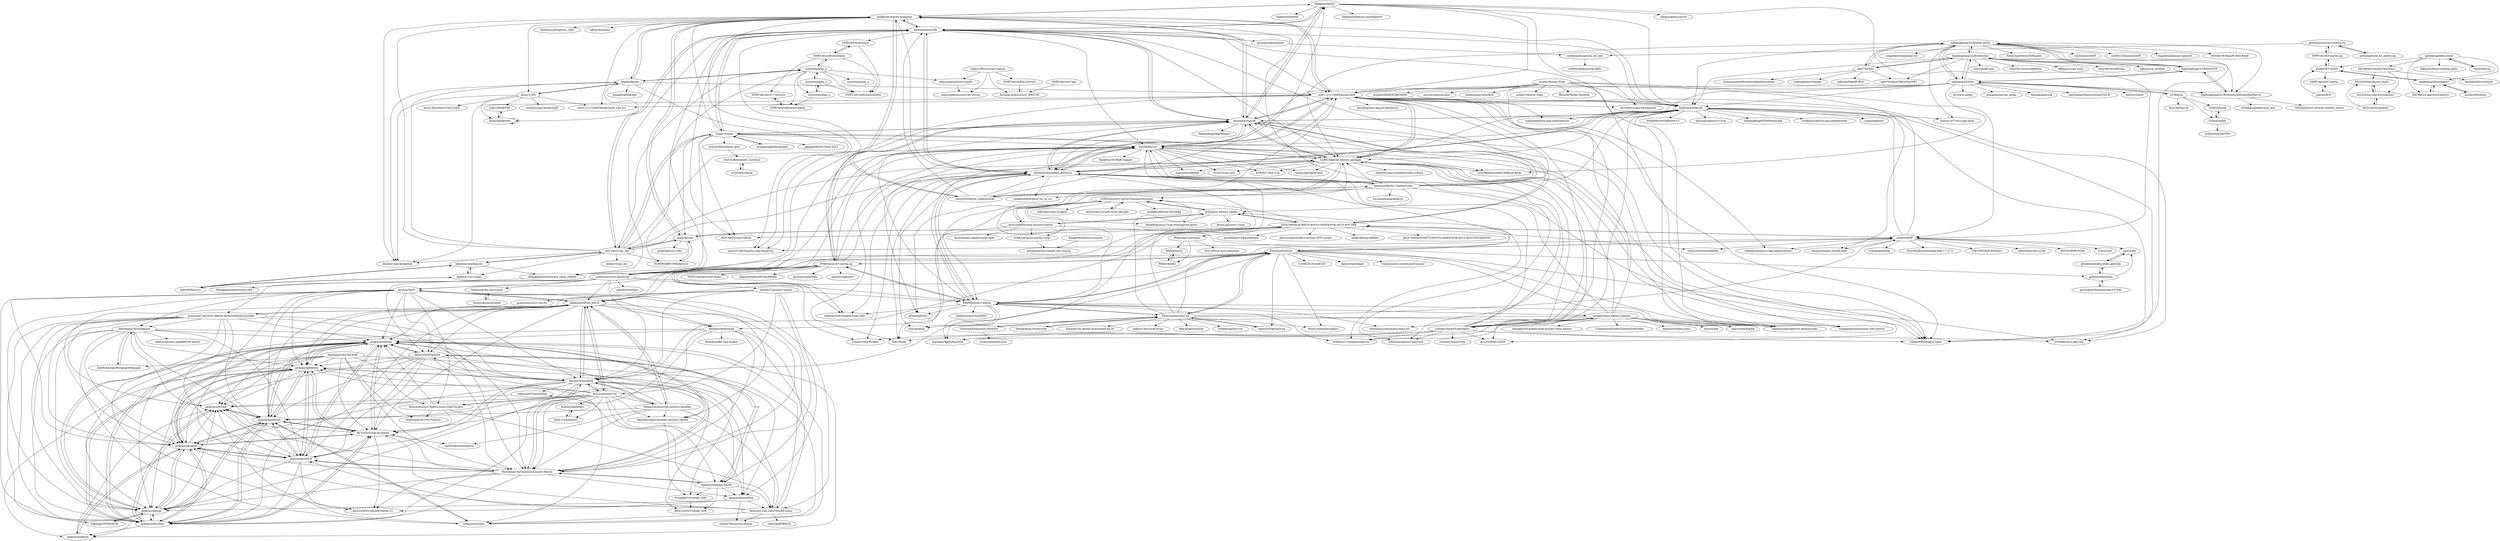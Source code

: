digraph G {
"linkease/ddnsto" -> "koolproxy/merlin-koolproxy"
"linkease/ddnsto" -> "linkease/linkease"
"linkease/ddnsto" -> "koolshare/armsoft"
"linkease/ddnsto" -> "tty228/luci-app-wechatpush" ["e"=1]
"linkease/ddnsto" -> "koolshare/ledesoft"
"linkease/ddnsto" -> "linkease/readynas-easyexplorer"
"linkease/ddnsto" -> "user1121114685/koolproxyR"
"linkease/ddnsto" -> "koolshare/rogsoft"
"linkease/ddnsto" -> "xzhih/ONMP"
"linkease/ddnsto" -> "clangcn/game-server" ["e"=1]
"hq450/fancyss" -> "hq450/fancyss_history_package"
"hq450/fancyss" -> "koolshare/koolshare.github.io"
"hq450/fancyss" -> "koolshare/rogsoft"
"hq450/fancyss" -> "vernesong/OpenClash" ["e"=1]
"hq450/fancyss" -> "h2y/Shadowrocket-ADBlock-Rules" ["e"=1]
"hq450/fancyss" -> "AUK9527/Are-u-ok" ["e"=1]
"hq450/fancyss" -> "ACL4SSR/ACL4SSR" ["e"=1]
"hq450/fancyss" -> "gfwlist/gfwlist" ["e"=1]
"hq450/fancyss" -> "xiaorouji/openwrt-passwall" ["e"=1]
"hq450/fancyss" -> "lhie1/Rules" ["e"=1]
"hq450/fancyss" -> "coolsnowwolf/lede" ["e"=1]
"hq450/fancyss" -> "Hackl0us/SS-Rule-Snippet" ["e"=1]
"hq450/fancyss" -> "v2ray/v2ray-core" ["e"=1]
"hq450/fancyss" -> "ConnersHua/Profiles" ["e"=1]
"hq450/fancyss" -> "shadowsocks/shadowsocks-libev" ["e"=1]
"hq450/fancyss_history_package" -> "hq450/fancyss"
"hq450/fancyss_history_package" -> "koolshare/koolshare.github.io"
"hq450/fancyss_history_package" -> "koolshare/rogsoft"
"hq450/fancyss_history_package" -> "vernesong/OpenClash" ["e"=1]
"hq450/fancyss_history_package" -> "AUK9527/Are-u-ok" ["e"=1]
"hq450/fancyss_history_package" -> "user1121114685/koolproxyR"
"hq450/fancyss_history_package" -> "ACL4SSR/ACL4SSR" ["e"=1]
"hq450/fancyss_history_package" -> "coolsnowwolf/lede" ["e"=1]
"hq450/fancyss_history_package" -> "h2y/Shadowrocket-ADBlock-Rules" ["e"=1]
"hq450/fancyss_history_package" -> "xiaorouji/openwrt-passwall" ["e"=1]
"hq450/fancyss_history_package" -> "lhie1/Rules" ["e"=1]
"hq450/fancyss_history_package" -> "shadowsocksrr/shadowsocksr-csharp" ["e"=1]
"hq450/fancyss_history_package" -> "gfwlist/gfwlist" ["e"=1]
"hq450/fancyss_history_package" -> "ronggang/transmission-web-control" ["e"=1]
"hq450/fancyss_history_package" -> "v2ray/v2ray-core" ["e"=1]
"bigdongdongCLUB/welcome" -> "bigdongdongCLUB/hello-world"
"bigdongdongCLUB/welcome" -> "bigdongdongCLUB/newGCP"
"bigdongdongCLUB/welcome" -> "allenking1028/ss"
"bigdongdongCLUB/welcome" -> "iwestlin/gd-utils" ["e"=1]
"bigdongdongCLUB/welcome" -> "koolshare/ledesoft"
"bigdongdongCLUB/welcome" -> "bigdongdongCLUB/GoodGoodStudyDayDayUp"
"bigdongdongCLUB/welcome" -> "ligl0702/Pan"
"bigdongdongCLUB/welcome" -> "tindy2013/stairspeedtest" ["e"=1]
"bigdongdongCLUB/welcome" -> "ligl0702/HowToBuyYourVPS"
"bigdongdongCLUB/welcome" -> "cgkings/script-store" ["e"=1]
"bigdongdongCLUB/welcome" -> "xyou365/AutoRclone" ["e"=1]
"bigdongdongCLUB/welcome" -> "cgkings/cg_shellbot" ["e"=1]
"bigdongdongCLUB/hello-world" -> "bigdongdongCLUB/welcome"
"bigdongdongCLUB/hello-world" -> "bigdongdongCLUB/newGCP"
"bigdongdongCLUB/hello-world" -> "allenking1028/ss"
"bigdongdongCLUB/hello-world" -> "koolshare/ledesoft"
"bigdongdongCLUB/hello-world" -> "songchenwen/nanopi-r2s" ["e"=1]
"bigdongdongCLUB/hello-world" -> "SukkaW/Koolshare-Clash" ["e"=1]
"bigdongdongCLUB/hello-world" -> "frainzy1477/luci-app-clash" ["e"=1]
"bigdongdongCLUB/hello-world" -> "bigdongdongCLUB/GoodGoodStudyDayDayUp"
"bigdongdongCLUB/hello-world" -> "NyanChanMeow/SSRSpeed" ["e"=1]
"bigdongdongCLUB/hello-world" -> "ligl0702/Pan"
"bigdongdongCLUB/hello-world" -> "hq450/fancyss_history_package"
"bigdongdongCLUB/hello-world" -> "QiuSimons/YAOF" ["e"=1]
"bigdongdongCLUB/hello-world" -> "nzw9314/QuantumultX" ["e"=1]
"bigdongdongCLUB/hello-world" -> "stupidloud/nanopi-openwrt" ["e"=1]
"bigdongdongCLUB/hello-world" -> "DHDAXCW/NanoPi-R4S-R4SE" ["e"=1]
"user1121114685/koolproxyR" -> "koolshare/ledesoft"
"user1121114685/koolproxyR" -> "SukkaW/Koolshare-Clash" ["e"=1]
"user1121114685/koolproxyR" -> "koolproxy/merlin-koolproxy"
"user1121114685/koolproxyR" -> "maxlicheng/luci-app-unblockmusic" ["e"=1]
"user1121114685/koolproxyR" -> "ilxp/luci-app-ikoolproxy" ["e"=1]
"user1121114685/koolproxyR" -> "hq450/fancyss_history_package"
"user1121114685/koolproxyR" -> "koolshare/koolshare.github.io"
"user1121114685/koolproxyR" -> "openwrt-develop/luci-app-koolproxy" ["e"=1]
"user1121114685/koolproxyR" -> "rufengsuixing/luci-app-adguardhome" ["e"=1]
"user1121114685/koolproxyR" -> "user1121114685/koolproxyR_rule_list" ["e"=1]
"user1121114685/koolproxyR" -> "koolshare/rogsoft"
"user1121114685/koolproxyR" -> "jerrykuku/luci-app-jd-dailybonus" ["e"=1]
"user1121114685/koolproxyR" -> "jerrykuku/luci-app-vssr" ["e"=1]
"user1121114685/koolproxyR" -> "tty228/luci-app-wechatpush" ["e"=1]
"user1121114685/koolproxyR" -> "hq450/fancyss"
"RMerl/asuswrt-merlin.ng" -> "RMerl/asuswrt-merlin"
"RMerl/asuswrt-merlin.ng" -> "gnuton/asuswrt-merlin.ng"
"RMerl/asuswrt-merlin.ng" -> "Entware/Entware"
"RMerl/asuswrt-merlin.ng" -> "hq450/fancyss"
"RMerl/asuswrt-merlin.ng" -> "koolshare/rogsoft"
"RMerl/asuswrt-merlin.ng" -> "koolshare/koolshare.github.io"
"RMerl/asuswrt-merlin.ng" -> "Adamm00/IPSet_ASUS"
"RMerl/asuswrt-merlin.ng" -> "hq450/fancyss_history_package"
"RMerl/asuswrt-merlin.ng" -> "openwrt/openwrt" ["e"=1]
"RMerl/asuswrt-merlin.ng" -> "koolshare/armsoft"
"RMerl/asuswrt-merlin.ng" -> "jackyaz/YazFi"
"RMerl/asuswrt-merlin.ng" -> "shadowsocks/shadowsocks-libev" ["e"=1]
"RMerl/asuswrt-merlin.ng" -> "DNSCrypt/dnscrypt-proxy" ["e"=1]
"RMerl/asuswrt-merlin.ng" -> "AdguardTeam/AdGuardHome" ["e"=1]
"RMerl/asuswrt-merlin.ng" -> "pymumu/smartdns" ["e"=1]
"JACK-THINK/SCRIPTS-BOOTLOADER-FOR-ASUS-ROUTER" -> "gygy/asus_factory_image"
"JACK-THINK/SCRIPTS-BOOTLOADER-FOR-ASUS-ROUTER" -> "JackMerlin/USBAccelerator"
"JACK-THINK/SCRIPTS-BOOTLOADER-FOR-ASUS-ROUTER" -> "KOP-XIAO/Clash-Merlin" ["e"=1]
"JACK-THINK/SCRIPTS-BOOTLOADER-FOR-ASUS-ROUTER" -> "qxzg/Actions"
"JACK-THINK/SCRIPTS-BOOTLOADER-FOR-ASUS-ROUTER" -> "zwmscorm/sharealiddns" ["e"=1]
"JACK-THINK/SCRIPTS-BOOTLOADER-FOR-ASUS-ROUTER" -> "koolshare/rogsoft"
"JACK-THINK/SCRIPTS-BOOTLOADER-FOR-ASUS-ROUTER" -> "xzhih/ONMP"
"JACK-THINK/SCRIPTS-BOOTLOADER-FOR-ASUS-ROUTER" -> "phorcys/merlin-BJ-Unicomm-IPTV-scripts" ["e"=1]
"JACK-THINK/SCRIPTS-BOOTLOADER-FOR-ASUS-ROUTER" -> "decoderman/amtm"
"JACK-THINK/SCRIPTS-BOOTLOADER-FOR-ASUS-ROUTER" -> "zw963/asuswrt-merlin-transparent-proxy"
"JACK-THINK/SCRIPTS-BOOTLOADER-FOR-ASUS-ROUTER" -> "uxber/AdGuardHome" ["e"=1]
"JACK-THINK/SCRIPTS-BOOTLOADER-FOR-ASUS-ROUTER" -> "flyhigherpi/merlinclash_clash_related"
"JACK-THINK/SCRIPTS-BOOTLOADER-FOR-ASUS-ROUTER" -> "JACK-THINK/SCRIPTS-BOOTLOADER-FOR-ASUS-ROUTER-ADDONS"
"JACK-THINK/SCRIPTS-BOOTLOADER-FOR-ASUS-ROUTER" -> "Adamm00/IPSet_ASUS"
"JACK-THINK/SCRIPTS-BOOTLOADER-FOR-ASUS-ROUTER" -> "RMerl/am-toolchains"
"Entware/Entware" -> "Entware/Entware-ng"
"Entware/Entware" -> "RMerl/asuswrt-merlin.ng"
"Entware/Entware" -> "xzhih/ONMP"
"Entware/Entware" -> "RMerl/asuswrt-merlin"
"Entware/Entware" -> "SynoCommunity/spksrc" ["e"=1]
"Entware/Entware" -> "Adamm00/IPSet_ASUS"
"Entware/Entware" -> "Optware/Optware-ng"
"Entware/Entware" -> "JACK-THINK/SCRIPTS-BOOTLOADER-FOR-ASUS-ROUTER"
"Entware/Entware" -> "ronggang/transmission-web-control" ["e"=1]
"Entware/Entware" -> "openwrt/packages" ["e"=1]
"Entware/Entware" -> "decoderman/amtm"
"Entware/Entware" -> "transmission-remote-gui/transgui" ["e"=1]
"Entware/Entware" -> "jerrykuku/luci-app-vssr" ["e"=1]
"Entware/Entware" -> "CoreELEC/CoreELEC" ["e"=1]
"Entware/Entware" -> "shadowsocks/openwrt-shadowsocks" ["e"=1]
"gnuton/asuswrt-merlin.ng" -> "RMerl/asuswrt-merlin.ng"
"gnuton/asuswrt-merlin.ng" -> "Adamm00/IPSet_ASUS"
"gnuton/asuswrt-merlin.ng" -> "RMerl/asuswrt-merlin"
"gnuton/asuswrt-merlin.ng" -> "jackyaz/YazFi"
"gnuton/asuswrt-merlin.ng" -> "koolshare/rogsoft"
"gnuton/asuswrt-merlin.ng" -> "jumpsmm7/Asuswrt-Merlin-AdGuardHome-Installer"
"gnuton/asuswrt-merlin.ng" -> "Entware/Entware"
"gnuton/asuswrt-merlin.ng" -> "Vaskivskyi/ha-asusrouter"
"gnuton/asuswrt-merlin.ng" -> "decoderman/amtm"
"gnuton/asuswrt-merlin.ng" -> "john9527/asuswrt-merlin"
"gnuton/asuswrt-merlin.ng" -> "hq450/fancyss"
"gnuton/asuswrt-merlin.ng" -> "nextdns/nextdns" ["e"=1]
"gnuton/asuswrt-merlin.ng" -> "koolshare/armsoft"
"gnuton/asuswrt-merlin.ng" -> "JACK-THINK/SCRIPTS-BOOTLOADER-FOR-ASUS-ROUTER"
"gnuton/asuswrt-merlin.ng" -> "dave14305/FlexQoS"
"jackyaz/scMerlin" -> "jackyaz/spdMerlin"
"jackyaz/scMerlin" -> "jackyaz/connmon"
"jackyaz/scMerlin" -> "jackyaz/ntpMerlin"
"jackyaz/scMerlin" -> "jackyaz/uiDivStats"
"jackyaz/scMerlin" -> "jackyaz/vpnmgr"
"jackyaz/scMerlin" -> "jackyaz/YazDHCP"
"jackyaz/scMerlin" -> "jackyaz/uiScribe"
"jackyaz/scMerlin" -> "de-vnull/vnstat-on-merlin"
"jackyaz/scMerlin" -> "cynicastic/scribe"
"jackyaz/scMerlin" -> "MartineauUK/Unbound-Asuswrt-Merlin"
"jackyaz/scMerlin" -> "dave14305/FlexQoS"
"jackyaz/scMerlin" -> "jackyaz/modmon"
"allenking1028/ss" -> "bigdongdongCLUB/newGCP"
"allenking1028/ss" -> "bigdongdongCLUB/welcome"
"allenking1028/ss" -> "bigdongdongCLUB/hello-world"
"allenking1028/ss" -> "bigdongdongCLUB/GoodGoodStudyDayDayUp"
"allenking1028/ss" -> "qinyuhang/ShadowsocksX-NG-R" ["e"=1]
"allenking1028/ss" -> "233boy/ss"
"allenking1028/ss" -> "2dust/v2rayN" ["e"=1]
"allenking1028/ss" -> "koolshare/koolshare.github.io"
"allenking1028/ss" -> "hq450/fancyss_history_package"
"allenking1028/ss" -> "orvice/ss-panel" ["e"=1]
"allenking1028/ss" -> "hongwenjun/vps_setup" ["e"=1]
"allenking1028/ss" -> "user1121114685/koolproxyR"
"allenking1028/ss" -> "koolshare/ledesoft"
"allenking1028/ss" -> "h2y/Shadowrocket-ADBlock-Rules" ["e"=1]
"allenking1028/ss" -> "txthinking/brook" ["e"=1]
"bigdongdongCLUB/newGCP" -> "bigdongdongCLUB/welcome"
"bigdongdongCLUB/newGCP" -> "allenking1028/ss"
"bigdongdongCLUB/newGCP" -> "bigdongdongCLUB/GoodGoodStudyDayDayUp"
"bigdongdongCLUB/newGCP" -> "bigdongdongCLUB/hello-world"
"koolshare/armsoft" -> "koolshare/rogsoft"
"koolshare/armsoft" -> "koolshare/koolshare.github.io"
"koolshare/armsoft" -> "koolproxy/merlin-koolproxy"
"koolshare/armsoft" -> "hq450/fancyss"
"koolshare/armsoft" -> "user1121114685/koolproxyR"
"koolshare/armsoft" -> "hq450/fancyss_history_package"
"koolshare/armsoft" -> "koolshare/ledesoft"
"koolshare/armsoft" -> "vxiaov/vClash"
"koolshare/armsoft" -> "KOP-XIAO/Clash-Merlin" ["e"=1]
"koolshare/armsoft" -> "koolshare/koolcenter"
"koolshare/armsoft" -> "cary-sas/v2ray_bin"
"koolshare/armsoft" -> "SukkaW/Koolshare-Clash" ["e"=1]
"koolshare/armsoft" -> "linkease/ddnsto"
"koolshare/armsoft" -> "SWRT-dev/softcenter"
"koolshare/armsoft" -> "flyhigherpi/merlinclash_clash_related"
"SWRT-dev/K3-merlin.ng" -> "paldier/K3-merlin"
"SWRT-dev/K3-merlin.ng" -> "ghostnup/asuswrt-merlin.ng"
"Xentrk/Asuswrt-Merlin-Linux-Shell-Scripts" -> "Xentrk/nvram-save-restore-utility"
"Xentrk/Asuswrt-Merlin-Linux-Shell-Scripts" -> "de-vnull/vnstat-on-merlin"
"Xentrk/Asuswrt-Merlin-Linux-Shell-Scripts" -> "MartineauUK/VPN-Failover"
"Xentrk/Asuswrt-Merlin-Linux-Shell-Scripts" -> "jackyaz/scMerlin"
"decoderman/amtm" -> "Adamm00/IPSet_ASUS"
"decoderman/amtm" -> "MartineauUK/Unbound-Asuswrt-Merlin"
"decoderman/amtm" -> "jackyaz/spdMerlin"
"decoderman/amtm" -> "jackyaz/scMerlin"
"decoderman/amtm" -> "ttgapers/cakeqos-merlin"
"decoderman/amtm" -> "kvic-z/pixelserv-tls"
"decoderman/amtm" -> "jackyaz/YazDHCP"
"decoderman/amtm" -> "jackyaz/connmon"
"decoderman/amtm" -> "thuantran/dnscrypt-asuswrt-installer"
"decoderman/amtm" -> "de-vnull/vnstat-on-merlin"
"decoderman/amtm" -> "jackyaz/uiDivStats"
"decoderman/amtm" -> "dave14305/FlexQoS"
"decoderman/amtm" -> "Xentrk/Stubby-Installer-Asuswrt-Merlin"
"decoderman/amtm" -> "Adamm00/amcfwm"
"decoderman/amtm" -> "Adamm00/ChannelHog"
"233boy/ss" -> "233boy/brook"
"233boy/ss" -> "233boy/caddy"
"233boy/ss" -> "allenking1028/ss"
"233boy/ss" -> "flyzy2005/ss-fly" ["e"=1]
"heweiye/Merlin_Shadowsocks" -> "koolshare/koolshare.github.io"
"heweiye/Merlin_Shadowsocks" -> "hq450/fancyss"
"heweiye/Merlin_Shadowsocks" -> "hq450/fancyss_history_package"
"heweiye/Merlin_Shadowsocks" -> "onekeyshell/kcptun_for_ss_ssr" ["e"=1]
"heweiye/Merlin_Shadowsocks" -> "wbcyclist/merlin_shadowsocks"
"heweiye/Merlin_Shadowsocks" -> "user1121114685/koolproxyR"
"heweiye/Merlin_Shadowsocks" -> "koolshare/armsoft"
"heweiye/Merlin_Shadowsocks" -> "koolshare/rogsoft"
"heweiye/Merlin_Shadowsocks" -> "zw963/asuswrt-merlin-transparent-proxy"
"heweiye/Merlin_Shadowsocks" -> "SukkaW/Koolshare-Clash" ["e"=1]
"heweiye/Merlin_Shadowsocks" -> "koolproxy/merlin-koolproxy"
"heweiye/Merlin_Shadowsocks" -> "RMerl/asuswrt-merlin"
"heweiye/Merlin_Shadowsocks" -> "koolshare/ledesoft"
"heweiye/Merlin_Shadowsocks" -> "gygy/asus_factory_image"
"heweiye/Merlin_Shadowsocks" -> "tcp-nanqinlang/general" ["e"=1]
"Acris/shadowsocks-asuswrt-merlin" -> "zw963/asuswrt-merlin-transparent-proxy"
"Acris/shadowsocks-asuswrt-merlin" -> "Acris/docker-shadowsocks-libev" ["e"=1]
"Acris/shadowsocks-asuswrt-merlin" -> "gygy/asus_factory_image"
"Acris/shadowsocks-asuswrt-merlin" -> "zw963/asuswrt-merlin-v2ray"
"Acris/shadowsocks-asuswrt-merlin" -> "Xentrk/x3mRouting"
"Acris/shadowsocks-asuswrt-merlin" -> "gxfxyz/unblockchn"
"gxfxyz/unblockchn" -> "glucee/unblock_youku_gateway"
"gxfxyz/unblockchn" -> "gaocuo/fic"
"gxfxyz/unblockchn" -> "groundcat/Shadowsocks-CN-PAC"
"monlor/Monlor-Tools" -> "monlor/MIXBOX-ARCHIVE" ["e"=1]
"monlor/Monlor-Tools" -> "misstar/misstartools"
"monlor/Monlor-Tools" -> "blademainer/miwifi-ss" ["e"=1]
"monlor/Monlor-Tools" -> "xzhih/ONMP"
"monlor/Monlor-Tools" -> "monlor/Misstar-Tools"
"monlor/Monlor-Tools" -> "user1121114685/koolproxyR"
"monlor/Monlor-Tools" -> "clangcn/onekey-install-shell" ["e"=1]
"monlor/Monlor-Tools" -> "fffonion/Xunlei-Fastdick" ["e"=1]
"monlor/Monlor-Tools" -> "shadowsocks/openwrt-shadowsocks" ["e"=1]
"monlor/Monlor-Tools" -> "koolshare/ledesoft"
"monlor/Monlor-Tools" -> "yuliskov/SmartTubeLegacy"
"wbcyclist/merlin_shadowsocks" -> "koolproxy/merlin-koolproxy"
"wbcyclist/merlin_shadowsocks" -> "heweiye/Merlin_Shadowsocks"
"wbcyclist/merlin_shadowsocks" -> "koolshare/koolshare.github.io"
"wbcyclist/merlin_shadowsocks" -> "koolshare/armsoft"
"wbcyclist/merlin_shadowsocks" -> "linkease/ddnsto"
"wbcyclist/merlin_shadowsocks" -> "user1121114685/koolproxyR"
"babylife/fancyss" -> "alalbb313/ss-trojan"
"babylife/fancyss" -> "idealism-xxm/fancyss"
"Xentrk/x3mRouting" -> "jackyaz/vpnmgr"
"Xentrk/x3mRouting" -> "de-vnull/vnstat-on-merlin"
"Xentrk/x3mRouting" -> "jackyaz/scMerlin"
"Xentrk/x3mRouting" -> "Xentrk/Asuswrt-Merlin-Linux-Shell-Scripts"
"Xentrk/x3mRouting" -> "cynicastic/scribe"
"Xentrk/x3mRouting" -> "MartineauUK/Unbound-Asuswrt-Merlin"
"Xentrk/x3mRouting" -> "Xentrk/nvram-save-restore-utility"
"Xentrk/x3mRouting" -> "Xentrk/netflix-vpn-bypass"
"MartineauUK/Chk-WAN" -> "MartineauUK/Unbound-Asuswrt-Merlin"
"MartineauUK/Chk-WAN" -> "jackyaz/vpnmgr"
"MartineauUK/Chk-WAN" -> "Adamm00/amcfwm"
"MartineauUK/Chk-WAN" -> "Xentrk/Asuswrt-Merlin-Linux-Shell-Scripts"
"MartineauUK/Chk-WAN" -> "jackyaz/spdMerlin"
"MartineauUK/Chk-WAN" -> "jackyaz/uiScribe"
"MartineauUK/Chk-WAN" -> "MartineauUK/VPN-Failover"
"MartineauUK/Chk-WAN" -> "jackyaz/connmon"
"MartineauUK/Chk-WAN" -> "ZebMcKayhan/WireguardManager"
"MartineauUK/Chk-WAN" -> "de-vnull/vnstat-on-merlin"
"jackyaz/spdMerlin" -> "jackyaz/scMerlin"
"jackyaz/spdMerlin" -> "jackyaz/connmon"
"jackyaz/spdMerlin" -> "jackyaz/ntpMerlin"
"jackyaz/spdMerlin" -> "jackyaz/uiDivStats"
"jackyaz/spdMerlin" -> "de-vnull/vnstat-on-merlin"
"jackyaz/spdMerlin" -> "jackyaz/YazDHCP"
"jackyaz/spdMerlin" -> "jackyaz/uiScribe"
"jackyaz/spdMerlin" -> "jackyaz/modmon"
"jackyaz/spdMerlin" -> "jackyaz/vpnmgr"
"jackyaz/spdMerlin" -> "cynicastic/scribe"
"jackyaz/spdMerlin" -> "decoderman/amtm"
"jackyaz/connmon" -> "jackyaz/uiDivStats"
"jackyaz/connmon" -> "jackyaz/scMerlin"
"jackyaz/connmon" -> "jackyaz/spdMerlin"
"jackyaz/connmon" -> "jackyaz/ntpMerlin"
"jackyaz/connmon" -> "jackyaz/modmon"
"jackyaz/connmon" -> "jackyaz/uiScribe"
"jackyaz/connmon" -> "de-vnull/vnstat-on-merlin"
"jackyaz/connmon" -> "jackyaz/vpnmgr"
"jackyaz/connmon" -> "jackyaz/YazDHCP"
"bigdongdongCLUB/GoodGoodStudyDayDayUp" -> "bigdongdongCLUB/newGCP"
"bigdongdongCLUB/GoodGoodStudyDayDayUp" -> "Mrmineduce21/Oracle_OneKey_Active" ["e"=1]
"bigdongdongCLUB/GoodGoodStudyDayDayUp" -> "n0thing2speak/oracle_arm" ["e"=1]
"paldier/K3-merlin" -> "SWRT-dev/K3-merlin.ng"
"paldier/K3-merlin" -> "updateing/k3screenctrl"
"paldier/K3-merlin" -> "SWRT-dev/K3C-merlin"
"lukasz1992/asuswrt-xiaomi" -> "SWRT-dev/ac85p-asuswrt"
"lukasz1992/asuswrt-xiaomi" -> "ferhung-mtk/asuswrt_RM2100"
"lukasz1992/asuswrt-xiaomi" -> "stkuroneko/asuswrt-modx"
"lukasz1992/asuswrt-xiaomi" -> "stkuroneko/asuswrt-mt7621at"
"glucee/unblock_youku_gateway" -> "gxfxyz/unblockchn"
"glucee/unblock_youku_gateway" -> "gaocuo/fic"
"groundcat/Shadowsocks-CN-PAC" -> "gxfxyz/unblockchn"
"tossp/lede-k3" -> "updateing/lede-source"
"SWRT-dev/softcenterarm" -> "SWRT-dev/softcenter"
"SWRT-dev/softcenterarm" -> "zusterben/plan_b"
"SWRT-dev/softcenterarm" -> "SWRT-dev/softcenterarm64"
"SWRT-dev/softcenterarm" -> "SWRT-dev/acrh17-asuswrt"
"jackyaz/YazFi" -> "jackyaz/scMerlin"
"jackyaz/YazFi" -> "jackyaz/spdMerlin"
"jackyaz/YazFi" -> "jackyaz/YazDHCP"
"jackyaz/YazFi" -> "Adamm00/IPSet_ASUS"
"jackyaz/YazFi" -> "jackyaz/connmon"
"jackyaz/YazFi" -> "jackyaz/ntpMerlin"
"jackyaz/YazFi" -> "jackyaz/vpnmgr"
"jackyaz/YazFi" -> "MartineauUK/Unbound-Asuswrt-Merlin"
"jackyaz/YazFi" -> "decoderman/amtm"
"jackyaz/YazFi" -> "Xentrk/x3mRouting"
"jackyaz/YazFi" -> "jackyaz/uiDivStats"
"jackyaz/YazFi" -> "MartineauUK/wireguard"
"jackyaz/YazFi" -> "Xentrk/Asuswrt-Merlin-Linux-Shell-Scripts"
"jackyaz/YazFi" -> "Xentrk/nvram-save-restore-utility"
"jackyaz/YazFi" -> "dave14305/FlexQoS"
"Xentrk/Stubby-Installer-Asuswrt-Merlin" -> "FreshJR07/FreshJR_QOS"
"FreshJR07/FreshJR_QOS" -> "dave14305/FreshJR_QOS"
"corberan/broadcom_cfe_tool" -> "ywb94/shadowsocks-libev"
"Hill-98/phicommk3-firmware" -> "lwz322/k3screenctrl_build"
"Hill-98/phicommk3-firmware" -> "lwz322/luci-app-k3screenctrl"
"Hill-98/phicommk3-firmware" -> "lanceliao/k3screenctrl"
"SWRT-dev/softcenter" -> "SWRT-dev/softcenterarm"
"SWRT-dev/softcenter" -> "SWRT-dev/softcenterarm64"
"cynicastic/scribe" -> "jackyaz/uiScribe"
"cynicastic/scribe" -> "jackyaz/ntpMerlin"
"gaocuo/fic" -> "glucee/unblock_youku_gateway"
"SWRT-dev/K3C-merlin" -> "paldier/K3C"
"RMerl/am-toolchains" -> "RMerl/inadyn"
"RMerl/am-toolchains" -> "kvic-z/brcm-arm-toolchains"
"RMerl/am-toolchains" -> "RMerl/wsdd2"
"paldier/K3C" -> "SWRT-dev/K3C-merlin"
"paldier/K3C" -> "paldier/K3-merlin"
"jackyaz/ntpMerlin" -> "jackyaz/uiScribe"
"jackyaz/ntpMerlin" -> "jackyaz/connmon"
"jackyaz/ntpMerlin" -> "jackyaz/uiDivStats"
"jackyaz/ntpMerlin" -> "jackyaz/spdMerlin"
"jackyaz/ntpMerlin" -> "jackyaz/scMerlin"
"jackyaz/ntpMerlin" -> "de-vnull/vnstat-on-merlin"
"jackyaz/ntpMerlin" -> "jackyaz/YazDHCP"
"jackyaz/ntpMerlin" -> "cynicastic/scribe"
"jackyaz/ntpMerlin" -> "jackyaz/vpnmgr"
"233boy/caddy" -> "233boy/brook"
"233boy/caddy" -> "233boy/tinyFecVPN"
"jackyaz/uiDivStats" -> "jackyaz/connmon"
"jackyaz/uiDivStats" -> "jackyaz/uiScribe"
"jackyaz/uiDivStats" -> "jackyaz/ntpMerlin"
"jackyaz/uiDivStats" -> "jackyaz/scMerlin"
"jackyaz/uiDivStats" -> "jackyaz/spdMerlin"
"jackyaz/uiDivStats" -> "jackyaz/vpnmgr"
"jackyaz/uiDivStats" -> "de-vnull/vnstat-on-merlin"
"jackyaz/uiDivStats" -> "jackyaz/modmon"
"233boy/brook" -> "233boy/caddy"
"h0tw1r3/pixelserv" -> "HunterZ/pixelserv"
"jackyaz/uiScribe" -> "jackyaz/ntpMerlin"
"jackyaz/uiScribe" -> "jackyaz/uiDivStats"
"taxigps/xbmc-addons-chinese" -> "koolshare/koolshare.github.io"
"taxigps/xbmc-addons-chinese" -> "acgotaku/BaiduExporter" ["e"=1]
"taxigps/xbmc-addons-chinese" -> "zhengfan2014/xbmc-kodi-private-china-addons" ["e"=1]
"taxigps/xbmc-addons-chinese" -> "ronggang/transmission-web-control" ["e"=1]
"taxigps/xbmc-addons-chinese" -> "shadowsocks/openwrt-shadowsocks" ["e"=1]
"taxigps/xbmc-addons-chinese" -> "user1121114685/koolproxyR"
"taxigps/xbmc-addons-chinese" -> "ChineseSubFinder/ChineseSubFinder" ["e"=1]
"taxigps/xbmc-addons-chinese" -> "breakwa11/shadowsocks-rss" ["e"=1]
"taxigps/xbmc-addons-chinese" -> "xtaci/kcptun" ["e"=1]
"taxigps/xbmc-addons-chinese" -> "felixonmars/dnsmasq-china-list" ["e"=1]
"taxigps/xbmc-addons-chinese" -> "ziahamza/webui-aria2" ["e"=1]
"taxigps/xbmc-addons-chinese" -> "yuliskov/SmartTubeLegacy"
"taxigps/xbmc-addons-chinese" -> "binux/yaaw" ["e"=1]
"taxigps/xbmc-addons-chinese" -> "mayswind/AriaNg" ["e"=1]
"taxigps/xbmc-addons-chinese" -> "hq450/fancyss_history_package"
"ligl0702/Pan" -> "soffchen/NanoPi-R2S" ["e"=1]
"ligl0702/Pan" -> "bigdongdongCLUB/welcome"
"ligl0702/Pan" -> "ligl0702/HowToBuyYourVPS"
"ligl0702/Pan" -> "boduoyejieyi666/whonolikeboduoyejieyi" ["e"=1]
"ligl0702/Pan" -> "wukongdaily/tvhelper" ["e"=1]
"ligl0702/Pan" -> "bigdongdongCLUB/hello-world"
"ghostnup/asuswrt-merlin.ng" -> "godcong/build_k3_merlin.ng"
"ghostnup/asuswrt-merlin.ng" -> "SWRT-dev/K3-merlin.ng"
"ghostnup/asuswrt-merlin.ng" -> "corberan/broadcom_cfe_tool"
"john9527/asuswrt-merlin" -> "RMerl/asuswrt-merlin"
"john9527/asuswrt-merlin" -> "jackyaz/spdMerlin"
"john9527/asuswrt-merlin" -> "gzenux/asuswrt-rtn18u"
"john9527/asuswrt-merlin" -> "Adamm00/amcfwm"
"john9527/asuswrt-merlin" -> "ttgapers/cakeqos-merlin"
"john9527/asuswrt-merlin" -> "decoderman/amtm"
"john9527/asuswrt-merlin" -> "kvic-z/pixelserv-tls"
"flyhigherpi/merlinclash_clash_related" -> "flyhigherpi/merlinclash_hnd"
"zusterben/plan_b" -> "zusterben/plan_f"
"zusterben/plan_b" -> "SWRT-dev/softcenterarm"
"zusterben/plan_b" -> "SWRT-dev/softcenterarmng"
"zusterben/plan_b" -> "zusterben/plan_c"
"zusterben/plan_b" -> "SWRT-dev/softcenterarm64"
"zusterben/plan_b" -> "zusterben/plan_a"
"zusterben/plan_b" -> "SURFBOARD-ONE/fancyss"
"zusterben/plan_b" -> "ilxp/koolproxy"
"zusterben/plan_b" -> "stkuroneko/asuswrt-modx"
"idealism-xxm/fancyss" -> "babylife/fancyss"
"idealism-xxm/fancyss" -> "alalbb313/ss-trojan"
"idealism-xxm/fancyss" -> "cary-sas/v2ray_bin"
"idealism-xxm/fancyss" -> "flyhigherpi/merlinclash_clash_related"
"houzi-/CDN" -> "ihuaer/koolproxy"
"houzi-/CDN" -> "ilxp/koolproxy"
"houzi-/CDN" -> "ilxp/luci-app-ikoolproxy" ["e"=1]
"houzi-/CDN" -> "cnzd/luci-app-koolproxyR"
"houzi-/CDN" -> "houzi-/Koolshare-Clash-hack"
"houzi-/CDN" -> "user1121114685/koolproxyR_rule_list" ["e"=1]
"houzi-/CDN" -> "ycg31/KoolProxy"
"alalbb313/ss-trojan" -> "babylife/fancyss"
"alalbb313/ss-trojan" -> "idealism-xxm/fancyss"
"godcong/build_k3_merlin.ng" -> "ghostnup/asuswrt-merlin.ng"
"qxzg/Actions" -> "SURFBOARD-ONE/fancyss"
"qxzg/Actions" -> "cary-sas/v2ray_bin"
"qxzg/Actions" -> "cpuer/fancyss-rules"
"qxzg/Actions" -> "koolproxy/merlin-koolproxy"
"qxzg/Actions" -> "JACK-THINK/SCRIPTS-BOOTLOADER-FOR-ASUS-ROUTER"
"zusterben/plan_c" -> "zusterben/plan_f"
"zusterben/plan_c" -> "SWRT-dev/softcenterarmng"
"Xentrk/nvram-save-restore-utility" -> "de-vnull/vnstat-on-merlin"
"Xentrk/nvram-save-restore-utility" -> "jackyaz/scMerlin"
"Xentrk/nvram-save-restore-utility" -> "jackyaz/YazDHCP"
"Xentrk/nvram-save-restore-utility" -> "jackyaz/spdMerlin"
"Xentrk/nvram-save-restore-utility" -> "jackyaz/connmon"
"Xentrk/nvram-save-restore-utility" -> "cynicastic/scribe"
"Xentrk/nvram-save-restore-utility" -> "ViktorJp/RTRMON"
"Xentrk/nvram-save-restore-utility" -> "juched78/suricata-merlin"
"ycg31/KoolProxy" -> "ihuaer/koolproxy"
"SWRT-dev/acrh17-asuswrt" -> "SWRT-dev/softcenterarmng"
"Adamm00/amcfwm" -> "Xentrk/nvram-save-restore-utility"
"Adamm00/amcfwm" -> "dave14305/Unbound-Merlin-UI"
"Adamm00/amcfwm" -> "jackyaz/vpnmgr"
"Adamm00/amcfwm" -> "juched78/suricata-merlin"
"MartineauUK/Unbound-Asuswrt-Merlin" -> "dave14305/Unbound-Merlin-UI"
"MartineauUK/Unbound-Asuswrt-Merlin" -> "jackyaz/scMerlin"
"MartineauUK/Unbound-Asuswrt-Merlin" -> "jackyaz/uiDivStats"
"MartineauUK/Unbound-Asuswrt-Merlin" -> "jackyaz/YazDHCP"
"MartineauUK/Unbound-Asuswrt-Merlin" -> "jackyaz/vpnmgr"
"MartineauUK/Unbound-Asuswrt-Merlin" -> "decoderman/amtm"
"MartineauUK/Unbound-Asuswrt-Merlin" -> "ttgapers/cakeqos-merlin"
"MartineauUK/Unbound-Asuswrt-Merlin" -> "de-vnull/vnstat-on-merlin"
"MartineauUK/Unbound-Asuswrt-Merlin" -> "Adamm00/amcfwm"
"MartineauUK/Unbound-Asuswrt-Merlin" -> "jackyaz/connmon"
"MartineauUK/Unbound-Asuswrt-Merlin" -> "jackyaz/uiScribe"
"jackyaz/vpnmgr" -> "jackyaz/uiScribe"
"jackyaz/vpnmgr" -> "jackyaz/uiDivStats"
"jackyaz/vpnmgr" -> "jackyaz/connmon"
"jackyaz/vpnmgr" -> "ViktorJp/VPNMON-R2"
"jackyaz/vpnmgr" -> "jackyaz/scMerlin"
"jackyaz/vpnmgr" -> "jackyaz/ntpMerlin"
"jackyaz/vpnmgr" -> "jackyaz/modmon"
"dave14305/FlexQoS" -> "ttgapers/cakeqos-merlin"
"dave14305/FlexQoS" -> "dave14305/FreshJR_QOS"
"dave14305/FlexQoS" -> "jackyaz/scMerlin"
"dave14305/FlexQoS" -> "FreshJR07/FreshJR_QOS"
"dave14305/FlexQoS" -> "de-vnull/vnstat-on-merlin"
"dave14305/FlexQoS" -> "MartineauUK/Unbound-Asuswrt-Merlin"
"dave14305/FlexQoS" -> "jackyaz/connmon"
"dave14305/FlexQoS" -> "jackyaz/spdMerlin"
"dave14305/FlexQoS" -> "jackyaz/ntpMerlin"
"dave14305/FlexQoS" -> "jackyaz/uiDivStats"
"dave14305/FlexQoS" -> "jackyaz/YazDHCP"
"HunterZ/pixelserv" -> "h0tw1r3/pixelserv"
"SWRT-dev/softcenterarmng" -> "SWRT-dev/acrh17-asuswrt"
"SWRT-dev/ac85p-asuswrt" -> "ferhung-mtk/asuswrt_RM2100"
"ttgapers/cakeqos-merlin" -> "dave14305/FlexQoS"
"ttgapers/cakeqos-merlin" -> "dave14305/FreshJR_QOS"
"ttgapers/cakeqos-merlin" -> "MartineauUK/Unbound-Asuswrt-Merlin"
"ttgapers/cakeqos-merlin" -> "Xentrk/nvram-save-restore-utility"
"ttgapers/cakeqos-merlin" -> "FreshJR07/FreshJR_QOS"
"ttgapers/cakeqos-merlin" -> "Adamm00/ChannelHog"
"ttgapers/cakeqos-merlin" -> "Adamm00/amcfwm"
"ihuaer/koolproxy" -> "ycg31/KoolProxy"
"ihuaer/koolproxy" -> "ihuaer/koolproxy"
"lwz322/k3screenctrl" -> "lwz322/luci-app-k3screenctrl"
"lwz322/k3screenctrl" -> "lwz322/k3screenctrl_build"
"lwz322/luci-app-k3screenctrl" -> "lwz322/k3screenctrl_build"
"lwz322/luci-app-k3screenctrl" -> "lwz322/k3screenctrl"
"lwz322/k3screenctrl_build" -> "lwz322/luci-app-k3screenctrl"
"jackyaz/modmon" -> "jackyaz/uiScribe"
"jackyaz/modmon" -> "jackyaz/connmon"
"RMerl/inadyn" -> "RMerl/wsdd2"
"Adamm00/ChannelHog" -> "jackyaz/uiScribe"
"cary-sas/v2ray_bin" -> "qxzg/Actions"
"cary-sas/v2ray_bin" -> "vxiaov/vClash"
"cary-sas/v2ray_bin" -> "alalbb313/ss-trojan"
"cary-sas/v2ray_bin" -> "idealism-xxm/fancyss"
"cary-sas/v2ray_bin" -> "koolshare/armsoft"
"cary-sas/v2ray_bin" -> "SURFBOARD-ONE/fancyss"
"cary-sas/v2ray_bin" -> "msbac/v2ray_bin"
"cary-sas/v2ray_bin" -> "ilxp/koolproxy"
"cary-sas/v2ray_bin" -> "hq450/fancyss"
"cary-sas/v2ray_bin" -> "koolshare/koolshare.github.io"
"cary-sas/v2ray_bin" -> "ilxp/luci-app-ikoolproxy" ["e"=1]
"cary-sas/v2ray_bin" -> "hq450/fancyss_history_package"
"cary-sas/v2ray_bin" -> "zusterben/plan_b"
"cary-sas/v2ray_bin" -> "koolproxy/merlin-koolproxy"
"koolshare/koolshare.github.io" -> "hq450/fancyss"
"koolshare/koolshare.github.io" -> "hq450/fancyss_history_package"
"koolshare/koolshare.github.io" -> "RMerl/asuswrt-merlin"
"koolshare/koolshare.github.io" -> "breakwa11/shadowsocks-rss" ["e"=1]
"koolshare/koolshare.github.io" -> "koolshare/ledesoft"
"koolshare/koolshare.github.io" -> "koolshare/rogsoft"
"koolshare/koolshare.github.io" -> "onekeyshell/kcptun_for_ss_ssr" ["e"=1]
"koolshare/koolshare.github.io" -> "user1121114685/koolproxyR"
"koolshare/koolshare.github.io" -> "koolshare/armsoft"
"koolshare/koolshare.github.io" -> "lhie1/Rules" ["e"=1]
"koolshare/koolshare.github.io" -> "xtaci/kcptun" ["e"=1]
"koolshare/koolshare.github.io" -> "ConnersHua/Profiles" ["e"=1]
"koolshare/koolshare.github.io" -> "heweiye/Merlin_Shadowsocks"
"koolshare/koolshare.github.io" -> "shadowsocks/shadowsocks-libev" ["e"=1]
"koolshare/koolshare.github.io" -> "acgotaku/BaiduExporter" ["e"=1]
"SURFBOARD-ONE/fancyss" -> "qxzg/Actions"
"ilxp/koolproxy" -> "ilxp/luci-app-ikoolproxy" ["e"=1]
"ilxp/koolproxy" -> "houzi-/CDN"
"ilxp/koolproxy" -> "ihuaer/koolproxy"
"ilxp/koolproxy" -> "koolproxy/merlin-koolproxy"
"ilxp/koolproxy" -> "openwrt-develop/luci-app-koolproxy" ["e"=1]
"ilxp/koolproxy" -> "DoingDog/XXKiller" ["e"=1]
"ilxp/koolproxy" -> "zusterben/plan_b"
"ilxp/koolproxy" -> "user1121114685/koolproxyR"
"Optware/Optware-ng" -> "Entware/Entware-ng"
"zhangkuang/Merlinclash" -> "vxiaov/vClash"
"MartineauUK/wireguard" -> "ZebMcKayhan/WireguardManager"
"MartineauUK/wireguard" -> "MartineauUK/Unbound-Asuswrt-Merlin"
"MartineauUK/wireguard" -> "jackyaz/uiDivStats"
"MartineauUK/wireguard" -> "jackyaz/YazDHCP"
"MartineauUK/wireguard" -> "jackyaz/scMerlin"
"MartineauUK/wireguard" -> "jackyaz/vpnmgr"
"MartineauUK/wireguard" -> "jackyaz/ntpMerlin"
"MartineauUK/wireguard" -> "odkrys/entware-makefile-for-merlin"
"MartineauUK/wireguard" -> "jackyaz/uiScribe"
"MartineauUK/wireguard" -> "jackyaz/spdMerlin"
"MartineauUK/wireguard" -> "cynicastic/scribe"
"MartineauUK/wireguard" -> "jackyaz/connmon"
"jackyaz/YazDHCP" -> "jackyaz/ntpMerlin"
"jackyaz/YazDHCP" -> "jackyaz/scMerlin"
"jackyaz/YazDHCP" -> "jackyaz/connmon"
"jackyaz/YazDHCP" -> "jackyaz/uiDivStats"
"jackyaz/YazDHCP" -> "jackyaz/uiScribe"
"jackyaz/YazDHCP" -> "jackyaz/spdMerlin"
"jackyaz/YazDHCP" -> "dave14305/Unbound-Merlin-UI"
"jackyaz/YazDHCP" -> "MartineauUK/Unbound-Asuswrt-Merlin"
"jackyaz/YazDHCP" -> "jackyaz/vpnmgr"
"jackyaz/YazDHCP" -> "de-vnull/vnstat-on-merlin"
"de-vnull/vnstat-on-merlin" -> "jackyaz/uiScribe"
"de-vnull/vnstat-on-merlin" -> "jackyaz/connmon"
"de-vnull/vnstat-on-merlin" -> "jackyaz/ntpMerlin"
"de-vnull/vnstat-on-merlin" -> "jackyaz/uiDivStats"
"de-vnull/vnstat-on-merlin" -> "maverickcdn/tempmon"
"de-vnull/vnstat-on-merlin" -> "jackyaz/scMerlin"
"de-vnull/vnstat-on-merlin" -> "jackyaz/spdMerlin"
"de-vnull/vnstat-on-merlin" -> "dave14305/Unbound-Merlin-UI"
"RMerl/wsdd2" -> "RMerl/inadyn"
"RMerl/asuswrt-merlin" -> "RMerl/asuswrt-merlin.ng"
"RMerl/asuswrt-merlin" -> "koolshare/koolshare.github.io"
"RMerl/asuswrt-merlin" -> "hq450/fancyss"
"RMerl/asuswrt-merlin" -> "breakwa11/shadowsocks-rss" ["e"=1]
"RMerl/asuswrt-merlin" -> "shadowsocks/openwrt-shadowsocks" ["e"=1]
"RMerl/asuswrt-merlin" -> "shadowsocks/shadowsocks-libev" ["e"=1]
"RMerl/asuswrt-merlin" -> "xtaci/kcptun" ["e"=1]
"RMerl/asuswrt-merlin" -> "Entware/Entware-ng"
"RMerl/asuswrt-merlin" -> "hq450/fancyss_history_package"
"RMerl/asuswrt-merlin" -> "Entware/Entware"
"RMerl/asuswrt-merlin" -> "acgotaku/BaiduExporter" ["e"=1]
"RMerl/asuswrt-merlin" -> "felixonmars/dnsmasq-china-list" ["e"=1]
"RMerl/asuswrt-merlin" -> "gfwlist/gfwlist" ["e"=1]
"RMerl/asuswrt-merlin" -> "shadowsocks/ChinaDNS" ["e"=1]
"RMerl/asuswrt-merlin" -> "taxigps/xbmc-addons-chinese"
"vxiaov/vClash" -> "zhangkuang/Merlinclash"
"vxiaov/vClash" -> "cary-sas/v2ray_bin"
"vxiaov/vClash" -> "koolshare/armsoft"
"vxiaov/vClash" -> "koolshare/rogsoft"
"vxiaov/vClash" -> "hq450/fancyss"
"vxiaov/vClash" -> "KOP-XIAO/Clash-Merlin" ["e"=1]
"vxiaov/vClash" -> "qxzg/Actions"
"vxiaov/vClash" -> "hq450/fancyss_history_package"
"vxiaov/vClash" -> "everstu/Koolcenter_alist"
"vxiaov/vClash" -> "SukkaW/Koolshare-Clash" ["e"=1]
"vxiaov/vClash" -> "jqjqejq/Merlin-Clash-2023"
"vxiaov/vClash" -> "flyhigherpi/merlinclash_clash_related"
"vxiaov/vClash" -> "koolproxy/merlin-koolproxy"
"koolshare/koolcenter" -> "corberan/broadcom_cfe_tool"
"onlyice/asus-merlin-cross-the-gfw" -> "zw963/asuswrt-merlin-transparent-proxy"
"Yannik/qnap-letsencrypt" -> "Entware/Entware-ng"
"jumpsmm7/Asuswrt-Merlin-AdGuardHome-Installer" -> "MartineauUK/Unbound-Asuswrt-Merlin"
"jumpsmm7/Asuswrt-Merlin-AdGuardHome-Installer" -> "Adamm00/IPSet_ASUS"
"jumpsmm7/Asuswrt-Merlin-AdGuardHome-Installer" -> "MartineauUK/wireguard"
"jumpsmm7/Asuswrt-Merlin-AdGuardHome-Installer" -> "jackyaz/YazDHCP"
"jumpsmm7/Asuswrt-Merlin-AdGuardHome-Installer" -> "jackyaz/vpnmgr"
"jumpsmm7/Asuswrt-Merlin-AdGuardHome-Installer" -> "jackyaz/ntpMerlin"
"jumpsmm7/Asuswrt-Merlin-AdGuardHome-Installer" -> "jackyaz/uiScribe"
"jumpsmm7/Asuswrt-Merlin-AdGuardHome-Installer" -> "dave14305/Unbound-Merlin-UI"
"jumpsmm7/Asuswrt-Merlin-AdGuardHome-Installer" -> "jackyaz/connmon"
"jumpsmm7/Asuswrt-Merlin-AdGuardHome-Installer" -> "ViktorJp/VPNMON-R2"
"jumpsmm7/Asuswrt-Merlin-AdGuardHome-Installer" -> "jackyaz/scMerlin"
"jumpsmm7/Asuswrt-Merlin-AdGuardHome-Installer" -> "jackyaz/uiDivStats"
"jumpsmm7/Asuswrt-Merlin-AdGuardHome-Installer" -> "decoderman/amtm"
"Vaskivskyi/ha-asusrouter" -> "Vaskivskyi/asusrouter"
"Entware/Entware-ng" -> "Entware/Prehistoric-Entware"
"Entware/Entware-ng" -> "Entware/Entware"
"Entware/Entware-ng" -> "Optware/Optware-ng"
"Entware/Entware-ng" -> "RMerl/asuswrt-merlin"
"Entware/Entware-ng" -> "Entware-for-kernel-3x/Entware-ng-3x"
"Entware/Entware-ng" -> "Yannik/qnap-letsencrypt"
"Entware/Entware-ng" -> "jedisct1/dnscrypt-proxy" ["e"=1]
"Entware/Entware-ng" -> "SynoCommunity/spksrc" ["e"=1]
"Entware/Entware-ng" -> "xzhih/ONMP"
"Entware/Entware-ng" -> "shadowsocks/openwrt-shadowsocks" ["e"=1]
"Entware/Entware-ng" -> "gygy/asus_factory_image"
"Entware/Entware-ng" -> "zw963/asuswrt-merlin-transparent-proxy"
"Entware/Entware-ng" -> "lede-project/source" ["e"=1]
"Entware/Entware-ng" -> "ywb94/openwrt-ssr" ["e"=1]
"Entware/Entware-ng" -> "koolshare/koolshare.github.io"
"Vaskivskyi/asusrouter" -> "Vaskivskyi/ha-asusrouter"
"zw963/asuswrt-merlin-v2ray" -> "kabadisha/host-based-vpn-routing"
"SWRT-dev/swrt-gpl" -> "ferhung-mtk/asuswrt_RM2100"
"kvic-z/pixelserv-tls" -> "decoderman/amtm"
"kvic-z/pixelserv-tls" -> "Xentrk/Stubby-Installer-Asuswrt-Merlin"
"kvic-z/pixelserv-tls" -> "ttgapers/cakeqos-merlin"
"kvic-z/pixelserv-tls" -> "Adamm00/amcfwm"
"kvic-z/pixelserv-tls" -> "Adamm00/IPSet_ASUS"
"kvic-z/pixelserv-tls" -> "Xentrk/Asuswrt-Merlin-Linux-Shell-Scripts"
"kvic-z/pixelserv-tls" -> "jackyaz/vpnmgr"
"kvic-z/pixelserv-tls" -> "jackyaz/scMerlin"
"kvic-z/pixelserv-tls" -> "MartineauUK/Unbound-Asuswrt-Merlin"
"kvic-z/pixelserv-tls" -> "jackyaz/ntpMerlin"
"kvic-z/pixelserv-tls" -> "thuantran/dnscrypt-asuswrt-installer"
"kvic-z/pixelserv-tls" -> "jackyaz/uiScribe"
"kvic-z/pixelserv-tls" -> "jackyaz/spdMerlin"
"kvic-z/pixelserv-tls" -> "h0tw1r3/pixelserv"
"kvic-z/pixelserv-tls" -> "HunterZ/pixelserv"
"Ranger802004/asusmerlin" -> "kabadisha/host-based-vpn-routing"
"stkuroneko/asuswrt-modx" -> "stkuroneko/asuswrt-mt7621at"
"ZebMcKayhan/WireguardManager" -> "MartineauUK/wireguard"
"ViktorJp/VPNMON-R2" -> "jackyaz/vpnmgr"
"everstu/Koolcenter_alist" -> "everstu/Koolcenter_rustdesk"
"zusterben/plan_f" -> "zusterben/plan_b"
"zusterben/plan_f" -> "SWRT-dev/softcenterarm64"
"zusterben/plan_f" -> "zusterben/plan_c"
"Entware/Prehistoric-Entware" -> "Entware/Entware-ng"
"Entware/Prehistoric-Entware" -> "zyxmon/entware-arm"
"zw963/asuswrt-merlin-transparent-proxy" -> "onlyice/asus-merlin-cross-the-gfw"
"zw963/asuswrt-merlin-transparent-proxy" -> "gygy/asus_factory_image"
"zw963/asuswrt-merlin-transparent-proxy" -> "Acris/shadowsocks-asuswrt-merlin"
"zw963/asuswrt-merlin-transparent-proxy" -> "danielfree/asus-v2ray-transparent-proxy"
"zw963/asuswrt-merlin-transparent-proxy" -> "goodbest/Merlin-SS-config"
"zw963/asuswrt-merlin-transparent-proxy" -> "zw963/asuswrt-merlin-v2ray"
"zw963/asuswrt-merlin-transparent-proxy" -> "cofyc/dnscrypt-wrapper" ["e"=1]
"gygy/asus_factory_image" -> "JACK-THINK/SCRIPTS-BOOTLOADER-FOR-ASUS-ROUTER"
"gygy/asus_factory_image" -> "KyonLi/asuswrt-v2ray"
"gygy/asus_factory_image" -> "zw963/asuswrt-merlin-transparent-proxy"
"gygy/asus_factory_image" -> "Acris/shadowsocks-asuswrt-merlin"
"gygy/asus_factory_image" -> "danielfree/asus-v2ray-transparent-proxy"
"everstu/Koolcenter_rustdesk" -> "vj23456/LookCat"
"updateing/lede-source" -> "tossp/lede-k3"
"updateing/lede-source" -> "updateing/k3screenctrl"
"updateing/lede-source" -> "paldier/K3-merlin"
"updateing/lede-source" -> "Hill-98/luci-app-k3screenctrl"
"updateing/lede-source" -> "HamsterReserved/blog_posts"
"updateing/lede-source" -> "Hill-98/phicommk3-firmware"
"yuliskov/SmartTubeLegacy" -> "yuliskov/SmartTube" ["e"=1]
"yuliskov/SmartTubeLegacy" -> "koolshare/koolshare.github.io"
"yuliskov/SmartTubeLegacy" -> "hq450/fancyss"
"yuliskov/SmartTubeLegacy" -> "taxigps/xbmc-addons-chinese"
"yuliskov/SmartTubeLegacy" -> "hq450/fancyss_history_package"
"yuliskov/SmartTubeLegacy" -> "ACL4SSR/ACL4SSR" ["e"=1]
"yuliskov/SmartTubeLegacy" -> "user1121114685/koolproxyR"
"yuliskov/SmartTubeLegacy" -> "lhie1/Rules" ["e"=1]
"yuliskov/SmartTubeLegacy" -> "ConnersHua/Profiles" ["e"=1]
"yuliskov/SmartTubeLegacy" -> "SukkaW/Koolshare-Clash" ["e"=1]
"yuliskov/SmartTubeLegacy" -> "jerrykuku/luci-app-vssr" ["e"=1]
"yuliskov/SmartTubeLegacy" -> "xiaorouji/openwrt-passwall" ["e"=1]
"yuliskov/SmartTubeLegacy" -> "koolshare/ledesoft"
"yuliskov/SmartTubeLegacy" -> "acgotaku/BaiduExporter" ["e"=1]
"yuliskov/SmartTubeLegacy" -> "breakwa11/shadowsocks-rss" ["e"=1]
"thuantran/dnscrypt-asuswrt-installer" -> "Xentrk/Stubby-Installer-Asuswrt-Merlin"
"thuantran/dnscrypt-asuswrt-installer" -> "jackyaz/ntpMerlin"
"thuantran/dnscrypt-asuswrt-installer" -> "decoderman/amtm"
"thuantran/dnscrypt-asuswrt-installer" -> "MartineauUK/Unbound-Asuswrt-Merlin"
"thuantran/dnscrypt-asuswrt-installer" -> "Adamm00/IPSet_ASUS"
"thuantran/dnscrypt-asuswrt-installer" -> "jackyaz/scMerlin"
"thuantran/dnscrypt-asuswrt-installer" -> "Xentrk/nvram-save-restore-utility"
"thuantran/dnscrypt-asuswrt-installer" -> "maverickcdn/tempmon"
"koolproxy/merlin-koolproxy" -> "user1121114685/koolproxyR"
"koolproxy/merlin-koolproxy" -> "openwrt-develop/luci-app-koolproxy" ["e"=1]
"koolproxy/merlin-koolproxy" -> "koolshare/armsoft"
"koolproxy/merlin-koolproxy" -> "user1121114685/koolproxyR_rule_list" ["e"=1]
"koolproxy/merlin-koolproxy" -> "ilxp/koolproxy"
"koolproxy/merlin-koolproxy" -> "wbcyclist/merlin_shadowsocks"
"koolproxy/merlin-koolproxy" -> "linkease/ddnsto"
"koolproxy/merlin-koolproxy" -> "koolshare/rogsoft"
"koolproxy/merlin-koolproxy" -> "houzi-/CDN"
"koolproxy/merlin-koolproxy" -> "qxzg/Actions"
"koolproxy/merlin-koolproxy" -> "koolproxy/koolproxy_rules" ["e"=1]
"koolproxy/merlin-koolproxy" -> "koolshare/koolshare.github.io"
"koolproxy/merlin-koolproxy" -> "infinet/dnsmasq" ["e"=1]
"koolproxy/merlin-koolproxy" -> "ilxp/luci-app-ikoolproxy" ["e"=1]
"koolproxy/merlin-koolproxy" -> "koolshare/ledesoft"
"vj23456/LookCat" -> "everstu/Koolcenter_rustdesk"
"koolshare/ledesoft" -> "user1121114685/koolproxyR"
"koolshare/ledesoft" -> "SukkaW/Koolshare-Clash" ["e"=1]
"koolshare/ledesoft" -> "koolshare/koolshare.github.io"
"koolshare/ledesoft" -> "hq450/fancyss_history_package"
"koolshare/ledesoft" -> "kuoruan/openwrt-v2ray" ["e"=1]
"koolshare/ledesoft" -> "xiaoqingfengATGH/HomeLede" ["e"=1]
"koolshare/ledesoft" -> "koolshare/rogsoft"
"koolshare/ledesoft" -> "shadowsocks/openwrt-shadowsocks" ["e"=1]
"koolshare/ledesoft" -> "shadowsocks/luci-app-shadowsocks" ["e"=1]
"koolshare/ledesoft" -> "maxlicheng/luci-app-unblockmusic" ["e"=1]
"koolshare/ledesoft" -> "Lienol/openwrt" ["e"=1]
"koolshare/ledesoft" -> "KFERMercer/OpenWrt-CI" ["e"=1]
"koolshare/ledesoft" -> "jerrykuku/luci-app-vssr" ["e"=1]
"koolshare/ledesoft" -> "frainzy1477/luci-app-clash" ["e"=1]
"koolshare/ledesoft" -> "hq450/fancyss"
"koolshare/rogsoft" -> "hq450/fancyss"
"koolshare/rogsoft" -> "koolshare/armsoft"
"koolshare/rogsoft" -> "hq450/fancyss_history_package"
"koolshare/rogsoft" -> "koolshare/koolshare.github.io"
"koolshare/rogsoft" -> "user1121114685/koolproxyR"
"koolshare/rogsoft" -> "koolshare/ledesoft"
"koolshare/rogsoft" -> "koolproxy/merlin-koolproxy"
"koolshare/rogsoft" -> "vxiaov/vClash"
"koolshare/rogsoft" -> "SukkaW/Koolshare-Clash" ["e"=1]
"koolshare/rogsoft" -> "Paladinfeng/MiaoProject" ["e"=1]
"koolshare/rogsoft" -> "RMerl/asuswrt-merlin.ng"
"koolshare/rogsoft" -> "ronggang/transmission-web-control" ["e"=1]
"koolshare/rogsoft" -> "JACK-THINK/SCRIPTS-BOOTLOADER-FOR-ASUS-ROUTER"
"koolshare/rogsoft" -> "RMerl/asuswrt-merlin"
"koolshare/rogsoft" -> "linkease/ddnsto"
"xzhih/ONMP" -> "hiboyhiboy/opt-script" ["e"=1]
"xzhih/ONMP" -> "Entware/Entware"
"xzhih/ONMP" -> "WuSiYu/PHP-Probe"
"xzhih/ONMP" -> "gaocuo/fic"
"xzhih/ONMP" -> "user1121114685/koolproxyR"
"xzhih/ONMP" -> "koolshare/ledesoft"
"xzhih/ONMP" -> "x-wrt/x-wrt" ["e"=1]
"xzhih/ONMP" -> "clangcn/onekey-install-shell" ["e"=1]
"xzhih/ONMP" -> "openwrt-develop/luci-app-koolproxy" ["e"=1]
"xzhih/ONMP" -> "rufengsuixing/luci-app-adguardhome" ["e"=1]
"xzhih/ONMP" -> "JACK-THINK/SCRIPTS-BOOTLOADER-FOR-ASUS-ROUTER"
"xzhih/ONMP" -> "tuanqing/mknop" ["e"=1]
"xzhih/ONMP" -> "KunTengRom/kunteng-lede-17.01.4" ["e"=1]
"xzhih/ONMP" -> "zwmscorm/sharealiddns" ["e"=1]
"xzhih/ONMP" -> "TheCGDF/SSD-Windows" ["e"=1]
"Adamm00/IPSet_ASUS" -> "decoderman/amtm"
"Adamm00/IPSet_ASUS" -> "jackyaz/YazFi"
"Adamm00/IPSet_ASUS" -> "jackyaz/ntpMerlin"
"Adamm00/IPSet_ASUS" -> "jackyaz/YazDHCP"
"Adamm00/IPSet_ASUS" -> "jackyaz/spdMerlin"
"Adamm00/IPSet_ASUS" -> "MartineauUK/Unbound-Asuswrt-Merlin"
"Adamm00/IPSet_ASUS" -> "thuantran/dnscrypt-asuswrt-installer"
"Adamm00/IPSet_ASUS" -> "kvic-z/pixelserv-tls"
"Adamm00/IPSet_ASUS" -> "jackyaz/scMerlin"
"Adamm00/IPSet_ASUS" -> "jumpsmm7/Asuswrt-Merlin-AdGuardHome-Installer"
"Adamm00/IPSet_ASUS" -> "Xentrk/Stubby-Installer-Asuswrt-Merlin"
"Adamm00/IPSet_ASUS" -> "Xentrk/x3mRouting"
"Adamm00/IPSet_ASUS" -> "de-vnull/vnstat-on-merlin"
"Adamm00/IPSet_ASUS" -> "dave14305/FlexQoS"
"Adamm00/IPSet_ASUS" -> "jackyaz/connmon"
"updateing/k3screenctrl" -> "Hill-98/luci-app-k3screenctrl"
"updateing/k3screenctrl" -> "nu1ee/softcenter"
"updateing/k3screenctrl" -> "paldier/K3-merlin"
"nu1ee/softcenter" -> "updateing/k3screenctrl"
"Hill-98/luci-app-k3screenctrl" -> "updateing/k3screenctrl"
"linkease/ddnsto" ["l"="-63.658,15.835"]
"koolproxy/merlin-koolproxy" ["l"="-63.645,15.852"]
"linkease/linkease" ["l"="-63.567,15.833"]
"koolshare/armsoft" ["l"="-63.629,15.831"]
"tty228/luci-app-wechatpush" ["l"="-64.437,15.365"]
"koolshare/ledesoft" ["l"="-63.724,15.842"]
"linkease/readynas-easyexplorer" ["l"="-63.648,15.88"]
"user1121114685/koolproxyR" ["l"="-63.697,15.834"]
"koolshare/rogsoft" ["l"="-63.659,15.801"]
"xzhih/ONMP" ["l"="-63.723,15.741"]
"clangcn/game-server" ["l"="-45.643,13.398"]
"hq450/fancyss" ["l"="-63.624,15.796"]
"hq450/fancyss_history_package" ["l"="-63.689,15.871"]
"koolshare/koolshare.github.io" ["l"="-63.704,15.803"]
"vernesong/OpenClash" ["l"="-64.333,15.606"]
"h2y/Shadowrocket-ADBlock-Rules" ["l"="-50.898,14.876"]
"AUK9527/Are-u-ok" ["l"="-64.39,15.6"]
"ACL4SSR/ACL4SSR" ["l"="-50.795,14.845"]
"gfwlist/gfwlist" ["l"="-48.216,13.273"]
"xiaorouji/openwrt-passwall" ["l"="-64.366,15.507"]
"lhie1/Rules" ["l"="-50.852,14.776"]
"coolsnowwolf/lede" ["l"="-64.224,15.581"]
"Hackl0us/SS-Rule-Snippet" ["l"="-50.826,14.862"]
"v2ray/v2ray-core" ["l"="-48.241,13.24"]
"ConnersHua/Profiles" ["l"="-50.88,14.754"]
"shadowsocks/shadowsocks-libev" ["l"="-45.829,13.295"]
"shadowsocksrr/shadowsocksr-csharp" ["l"="-48.23,13.385"]
"ronggang/transmission-web-control" ["l"="-62.73,15.076"]
"bigdongdongCLUB/welcome" ["l"="-63.774,15.955"]
"bigdongdongCLUB/hello-world" ["l"="-63.753,15.939"]
"bigdongdongCLUB/newGCP" ["l"="-63.792,15.936"]
"allenking1028/ss" ["l"="-63.771,15.908"]
"iwestlin/gd-utils" ["l"="-45.294,15.213"]
"bigdongdongCLUB/GoodGoodStudyDayDayUp" ["l"="-63.804,15.957"]
"ligl0702/Pan" ["l"="-63.767,15.988"]
"tindy2013/stairspeedtest" ["l"="-48.515,13.75"]
"ligl0702/HowToBuyYourVPS" ["l"="-63.791,16.014"]
"cgkings/script-store" ["l"="-45.335,15.201"]
"xyou365/AutoRclone" ["l"="-45.294,15.264"]
"cgkings/cg_shellbot" ["l"="-45.318,15.23"]
"songchenwen/nanopi-r2s" ["l"="-64.197,15.402"]
"SukkaW/Koolshare-Clash" ["l"="-48.498,13.801"]
"frainzy1477/luci-app-clash" ["l"="-64.377,15.391"]
"NyanChanMeow/SSRSpeed" ["l"="-48.491,13.735"]
"QiuSimons/YAOF" ["l"="-64.286,15.44"]
"nzw9314/QuantumultX" ["l"="-50.857,14.65"]
"stupidloud/nanopi-openwrt" ["l"="-64.271,15.474"]
"DHDAXCW/NanoPi-R4S-R4SE" ["l"="-64.261,15.441"]
"maxlicheng/luci-app-unblockmusic" ["l"="-64.376,15.363"]
"ilxp/luci-app-ikoolproxy" ["l"="-64.469,15.336"]
"openwrt-develop/luci-app-koolproxy" ["l"="-45.442,13.246"]
"rufengsuixing/luci-app-adguardhome" ["l"="-64.425,15.408"]
"user1121114685/koolproxyR_rule_list" ["l"="-64.553,15.145"]
"jerrykuku/luci-app-jd-dailybonus" ["l"="-64.429,15.429"]
"jerrykuku/luci-app-vssr" ["l"="-64.401,15.421"]
"RMerl/asuswrt-merlin.ng" ["l"="-63.615,15.74"]
"RMerl/asuswrt-merlin" ["l"="-63.685,15.739"]
"gnuton/asuswrt-merlin.ng" ["l"="-63.604,15.694"]
"Entware/Entware" ["l"="-63.667,15.69"]
"Adamm00/IPSet_ASUS" ["l"="-63.574,15.654"]
"openwrt/openwrt" ["l"="-64.272,15.632"]
"jackyaz/YazFi" ["l"="-63.553,15.649"]
"DNSCrypt/dnscrypt-proxy" ["l"="-51.652,13.045"]
"AdguardTeam/AdGuardHome" ["l"="12.269,-9.474"]
"pymumu/smartdns" ["l"="-64.427,15.531"]
"JACK-THINK/SCRIPTS-BOOTLOADER-FOR-ASUS-ROUTER" ["l"="-63.643,15.721"]
"gygy/asus_factory_image" ["l"="-63.696,15.672"]
"JackMerlin/USBAccelerator" ["l"="-63.563,15.722"]
"KOP-XIAO/Clash-Merlin" ["l"="-48.521,13.843"]
"qxzg/Actions" ["l"="-63.592,15.826"]
"zwmscorm/sharealiddns" ["l"="-46.242,15.252"]
"phorcys/merlin-BJ-Unicomm-IPTV-scripts" ["l"="-49.556,15.165"]
"decoderman/amtm" ["l"="-63.578,15.638"]
"zw963/asuswrt-merlin-transparent-proxy" ["l"="-63.71,15.65"]
"uxber/AdGuardHome" ["l"="-49.312,12.506"]
"flyhigherpi/merlinclash_clash_related" ["l"="-63.621,15.855"]
"JACK-THINK/SCRIPTS-BOOTLOADER-FOR-ASUS-ROUTER-ADDONS" ["l"="-63.635,15.691"]
"RMerl/am-toolchains" ["l"="-63.659,15.629"]
"Entware/Entware-ng" ["l"="-63.743,15.698"]
"SynoCommunity/spksrc" ["l"="-62.658,16.108"]
"Optware/Optware-ng" ["l"="-63.74,15.666"]
"openwrt/packages" ["l"="-64.225,15.526"]
"transmission-remote-gui/transgui" ["l"="-62.788,15.038"]
"CoreELEC/CoreELEC" ["l"="-64.554,15.709"]
"shadowsocks/openwrt-shadowsocks" ["l"="-45.676,13.241"]
"jumpsmm7/Asuswrt-Merlin-AdGuardHome-Installer" ["l"="-63.534,15.649"]
"Vaskivskyi/ha-asusrouter" ["l"="-63.632,15.576"]
"john9527/asuswrt-merlin" ["l"="-63.609,15.639"]
"nextdns/nextdns" ["l"="-51.53,13.041"]
"dave14305/FlexQoS" ["l"="-63.57,15.624"]
"jackyaz/scMerlin" ["l"="-63.544,15.617"]
"jackyaz/spdMerlin" ["l"="-63.553,15.625"]
"jackyaz/connmon" ["l"="-63.531,15.625"]
"jackyaz/ntpMerlin" ["l"="-63.54,15.625"]
"jackyaz/uiDivStats" ["l"="-63.533,15.635"]
"jackyaz/vpnmgr" ["l"="-63.529,15.619"]
"jackyaz/YazDHCP" ["l"="-63.544,15.635"]
"jackyaz/uiScribe" ["l"="-63.536,15.613"]
"de-vnull/vnstat-on-merlin" ["l"="-63.546,15.61"]
"cynicastic/scribe" ["l"="-63.533,15.601"]
"MartineauUK/Unbound-Asuswrt-Merlin" ["l"="-63.556,15.616"]
"jackyaz/modmon" ["l"="-63.517,15.629"]
"qinyuhang/ShadowsocksX-NG-R" ["l"="-48.216,13.515"]
"233boy/ss" ["l"="-63.84,15.931"]
"2dust/v2rayN" ["l"="-48.394,13.261"]
"orvice/ss-panel" ["l"="-45.691,13.096"]
"hongwenjun/vps_setup" ["l"="-48.42,13.797"]
"txthinking/brook" ["l"="-45.904,13.302"]
"vxiaov/vClash" ["l"="-63.598,15.852"]
"koolshare/koolcenter" ["l"="-63.482,15.855"]
"cary-sas/v2ray_bin" ["l"="-63.612,15.876"]
"SWRT-dev/softcenter" ["l"="-63.533,15.889"]
"SWRT-dev/K3-merlin.ng" ["l"="-63.235,15.917"]
"paldier/K3-merlin" ["l"="-63.188,15.931"]
"ghostnup/asuswrt-merlin.ng" ["l"="-63.285,15.905"]
"Xentrk/Asuswrt-Merlin-Linux-Shell-Scripts" ["l"="-63.537,15.586"]
"Xentrk/nvram-save-restore-utility" ["l"="-63.546,15.597"]
"MartineauUK/VPN-Failover" ["l"="-63.507,15.569"]
"ttgapers/cakeqos-merlin" ["l"="-63.585,15.606"]
"kvic-z/pixelserv-tls" ["l"="-63.57,15.609"]
"thuantran/dnscrypt-asuswrt-installer" ["l"="-63.561,15.634"]
"Xentrk/Stubby-Installer-Asuswrt-Merlin" ["l"="-63.594,15.62"]
"Adamm00/amcfwm" ["l"="-63.558,15.598"]
"Adamm00/ChannelHog" ["l"="-63.58,15.617"]
"233boy/brook" ["l"="-63.869,15.951"]
"233boy/caddy" ["l"="-63.884,15.946"]
"flyzy2005/ss-fly" ["l"="-48.222,13.659"]
"heweiye/Merlin_Shadowsocks" ["l"="-63.682,15.781"]
"onekeyshell/kcptun_for_ss_ssr" ["l"="-45.653,13.346"]
"wbcyclist/merlin_shadowsocks" ["l"="-63.673,15.825"]
"tcp-nanqinlang/general" ["l"="-43.868,14.021"]
"Acris/shadowsocks-asuswrt-merlin" ["l"="-63.694,15.614"]
"Acris/docker-shadowsocks-libev" ["l"="-45.731,13.568"]
"zw963/asuswrt-merlin-v2ray" ["l"="-63.717,15.588"]
"Xentrk/x3mRouting" ["l"="-63.571,15.593"]
"gxfxyz/unblockchn" ["l"="-63.771,15.59"]
"glucee/unblock_youku_gateway" ["l"="-63.787,15.609"]
"gaocuo/fic" ["l"="-63.772,15.638"]
"groundcat/Shadowsocks-CN-PAC" ["l"="-63.791,15.563"]
"monlor/Monlor-Tools" ["l"="-63.794,15.781"]
"monlor/MIXBOX-ARCHIVE" ["l"="-64.283,15.571"]
"misstar/misstartools" ["l"="-63.848,15.78"]
"blademainer/miwifi-ss" ["l"="-45.391,13.159"]
"monlor/Misstar-Tools" ["l"="-63.832,15.762"]
"clangcn/onekey-install-shell" ["l"="-46.498,14.69"]
"fffonion/Xunlei-Fastdick" ["l"="-45.524,13.144"]
"yuliskov/SmartTubeLegacy" ["l"="-63.77,15.812"]
"babylife/fancyss" ["l"="-63.636,15.957"]
"alalbb313/ss-trojan" ["l"="-63.626,15.94"]
"idealism-xxm/fancyss" ["l"="-63.626,15.919"]
"Xentrk/netflix-vpn-bypass" ["l"="-63.561,15.537"]
"MartineauUK/Chk-WAN" ["l"="-63.519,15.595"]
"ZebMcKayhan/WireguardManager" ["l"="-63.489,15.599"]
"Mrmineduce21/Oracle_OneKey_Active" ["l"="-46.684,15.112"]
"n0thing2speak/oracle_arm" ["l"="-46.715,15.088"]
"updateing/k3screenctrl" ["l"="-63.16,15.924"]
"SWRT-dev/K3C-merlin" ["l"="-63.2,15.951"]
"lukasz1992/asuswrt-xiaomi" ["l"="-63.449,16.04"]
"SWRT-dev/ac85p-asuswrt" ["l"="-63.442,16.066"]
"ferhung-mtk/asuswrt_RM2100" ["l"="-63.424,16.066"]
"stkuroneko/asuswrt-modx" ["l"="-63.483,15.996"]
"stkuroneko/asuswrt-mt7621at" ["l"="-63.465,16.02"]
"tossp/lede-k3" ["l"="-63.119,15.964"]
"updateing/lede-source" ["l"="-63.13,15.94"]
"SWRT-dev/softcenterarm" ["l"="-63.504,15.909"]
"zusterben/plan_b" ["l"="-63.533,15.931"]
"SWRT-dev/softcenterarm64" ["l"="-63.513,15.923"]
"SWRT-dev/acrh17-asuswrt" ["l"="-63.468,15.927"]
"MartineauUK/wireguard" ["l"="-63.512,15.619"]
"FreshJR07/FreshJR_QOS" ["l"="-63.599,15.594"]
"dave14305/FreshJR_QOS" ["l"="-63.587,15.587"]
"corberan/broadcom_cfe_tool" ["l"="-63.377,15.88"]
"ywb94/shadowsocks-libev" ["l"="-63.356,15.883"]
"Hill-98/phicommk3-firmware" ["l"="-63.081,15.951"]
"lwz322/k3screenctrl_build" ["l"="-63.055,15.957"]
"lwz322/luci-app-k3screenctrl" ["l"="-63.059,15.97"]
"lanceliao/k3screenctrl" ["l"="-63.064,15.936"]
"paldier/K3C" ["l"="-63.183,15.961"]
"RMerl/inadyn" ["l"="-63.67,15.605"]
"kvic-z/brcm-arm-toolchains" ["l"="-63.673,15.587"]
"RMerl/wsdd2" ["l"="-63.658,15.602"]
"233boy/tinyFecVPN" ["l"="-63.907,15.954"]
"h0tw1r3/pixelserv" ["l"="-63.58,15.564"]
"HunterZ/pixelserv" ["l"="-63.565,15.564"]
"taxigps/xbmc-addons-chinese" ["l"="-63.781,15.85"]
"acgotaku/BaiduExporter" ["l"="-48.307,13.22"]
"zhengfan2014/xbmc-kodi-private-china-addons" ["l"="-64.622,15.753"]
"ChineseSubFinder/ChineseSubFinder" ["l"="-62.585,15.169"]
"breakwa11/shadowsocks-rss" ["l"="-45.765,13.096"]
"xtaci/kcptun" ["l"="-45.791,13.231"]
"felixonmars/dnsmasq-china-list" ["l"="-45.713,13.245"]
"ziahamza/webui-aria2" ["l"="-48.307,13.182"]
"binux/yaaw" ["l"="-45.704,12.918"]
"mayswind/AriaNg" ["l"="-48.437,13.164"]
"soffchen/NanoPi-R2S" ["l"="-64.228,15.387"]
"boduoyejieyi666/whonolikeboduoyejieyi" ["l"="-64.499,15.389"]
"wukongdaily/tvhelper" ["l"="-64.585,15.544"]
"godcong/build_k3_merlin.ng" ["l"="-63.275,15.921"]
"gzenux/asuswrt-rtn18u" ["l"="-63.631,15.602"]
"flyhigherpi/merlinclash_hnd" ["l"="-63.628,15.893"]
"zusterben/plan_f" ["l"="-63.51,15.947"]
"SWRT-dev/softcenterarmng" ["l"="-63.485,15.94"]
"zusterben/plan_c" ["l"="-63.495,15.96"]
"zusterben/plan_a" ["l"="-63.523,15.968"]
"SURFBOARD-ONE/fancyss" ["l"="-63.567,15.874"]
"ilxp/koolproxy" ["l"="-63.601,15.908"]
"houzi-/CDN" ["l"="-63.599,15.943"]
"ihuaer/koolproxy" ["l"="-63.581,15.949"]
"cnzd/luci-app-koolproxyR" ["l"="-63.605,15.977"]
"houzi-/Koolshare-Clash-hack" ["l"="-63.591,15.995"]
"ycg31/KoolProxy" ["l"="-63.581,15.969"]
"cpuer/fancyss-rules" ["l"="-63.548,15.816"]
"ViktorJp/RTRMON" ["l"="-63.529,15.558"]
"juched78/suricata-merlin" ["l"="-63.547,15.571"]
"dave14305/Unbound-Merlin-UI" ["l"="-63.526,15.609"]
"ViktorJp/VPNMON-R2" ["l"="-63.502,15.636"]
"lwz322/k3screenctrl" ["l"="-63.041,15.972"]
"msbac/v2ray_bin" ["l"="-63.575,15.898"]
"DoingDog/XXKiller" ["l"="-49.283,12.473"]
"zhangkuang/Merlinclash" ["l"="-63.548,15.855"]
"odkrys/entware-makefile-for-merlin" ["l"="-63.475,15.616"]
"maverickcdn/tempmon" ["l"="-63.521,15.639"]
"shadowsocks/ChinaDNS" ["l"="-45.711,13.198"]
"everstu/Koolcenter_alist" ["l"="-63.561,15.919"]
"jqjqejq/Merlin-Clash-2023" ["l"="-63.567,15.857"]
"onlyice/asus-merlin-cross-the-gfw" ["l"="-63.726,15.614"]
"Yannik/qnap-letsencrypt" ["l"="-63.784,15.666"]
"Vaskivskyi/asusrouter" ["l"="-63.638,15.543"]
"Entware/Prehistoric-Entware" ["l"="-63.809,15.683"]
"Entware-for-kernel-3x/Entware-ng-3x" ["l"="-63.784,15.698"]
"jedisct1/dnscrypt-proxy" ["l"="-45.794,13.118"]
"lede-project/source" ["l"="-65.527,14.593"]
"ywb94/openwrt-ssr" ["l"="-45.565,13.193"]
"kabadisha/host-based-vpn-routing" ["l"="-63.733,15.542"]
"SWRT-dev/swrt-gpl" ["l"="-63.404,16.088"]
"Ranger802004/asusmerlin" ["l"="-63.744,15.509"]
"everstu/Koolcenter_rustdesk" ["l"="-63.548,15.961"]
"zyxmon/entware-arm" ["l"="-63.848,15.67"]
"danielfree/asus-v2ray-transparent-proxy" ["l"="-63.692,15.638"]
"goodbest/Merlin-SS-config" ["l"="-63.747,15.617"]
"cofyc/dnscrypt-wrapper" ["l"="-51.742,12.994"]
"KyonLi/asuswrt-v2ray" ["l"="-63.733,15.639"]
"vj23456/LookCat" ["l"="-63.543,15.981"]
"Hill-98/luci-app-k3screenctrl" ["l"="-63.14,15.92"]
"HamsterReserved/blog_posts" ["l"="-63.108,15.927"]
"yuliskov/SmartTube" ["l"="-52.305,8.836"]
"koolproxy/koolproxy_rules" ["l"="-45.372,13.224"]
"infinet/dnsmasq" ["l"="-45.494,13.215"]
"kuoruan/openwrt-v2ray" ["l"="-64.318,15.38"]
"xiaoqingfengATGH/HomeLede" ["l"="-64.468,15.389"]
"shadowsocks/luci-app-shadowsocks" ["l"="-45.601,13.271"]
"Lienol/openwrt" ["l"="-64.361,15.46"]
"KFERMercer/OpenWrt-CI" ["l"="-64.401,15.403"]
"Paladinfeng/MiaoProject" ["l"="-50.857,14.714"]
"hiboyhiboy/opt-script" ["l"="-65.33,15.231"]
"WuSiYu/PHP-Probe" ["l"="-63.775,15.732"]
"x-wrt/x-wrt" ["l"="-65.269,15.313"]
"tuanqing/mknop" ["l"="-64.524,15.519"]
"KunTengRom/kunteng-lede-17.01.4" ["l"="-65.624,14.754"]
"TheCGDF/SSD-Windows" ["l"="-48.482,13.647"]
"nu1ee/softcenter" ["l"="-63.16,15.905"]
}